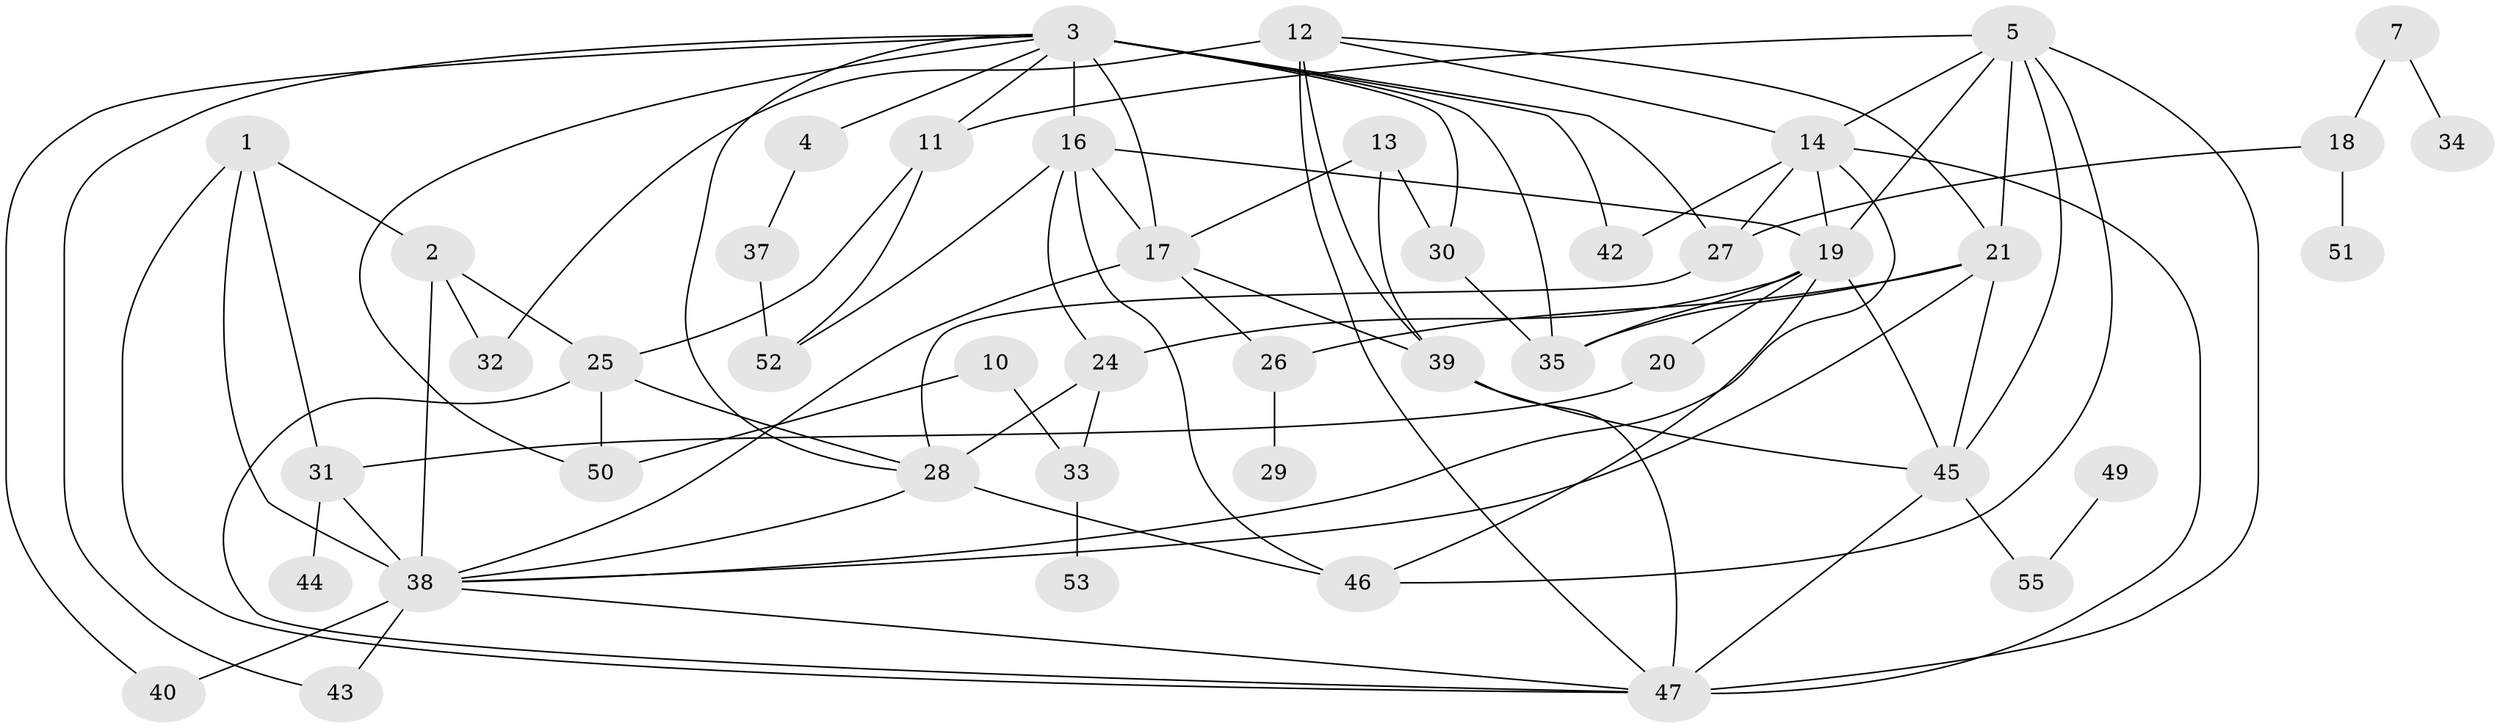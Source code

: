 // original degree distribution, {5: 0.05454545454545454, 4: 0.20909090909090908, 6: 0.045454545454545456, 2: 0.23636363636363636, 0: 0.08181818181818182, 1: 0.17272727272727273, 3: 0.17272727272727273, 7: 0.01818181818181818, 8: 0.00909090909090909}
// Generated by graph-tools (version 1.1) at 2025/33/03/09/25 02:33:42]
// undirected, 45 vertices, 88 edges
graph export_dot {
graph [start="1"]
  node [color=gray90,style=filled];
  1;
  2;
  3;
  4;
  5;
  7;
  10;
  11;
  12;
  13;
  14;
  16;
  17;
  18;
  19;
  20;
  21;
  24;
  25;
  26;
  27;
  28;
  29;
  30;
  31;
  32;
  33;
  34;
  35;
  37;
  38;
  39;
  40;
  42;
  43;
  44;
  45;
  46;
  47;
  49;
  50;
  51;
  52;
  53;
  55;
  1 -- 2 [weight=1.0];
  1 -- 31 [weight=1.0];
  1 -- 38 [weight=1.0];
  1 -- 47 [weight=1.0];
  2 -- 25 [weight=1.0];
  2 -- 32 [weight=1.0];
  2 -- 38 [weight=2.0];
  3 -- 4 [weight=1.0];
  3 -- 11 [weight=1.0];
  3 -- 16 [weight=2.0];
  3 -- 17 [weight=1.0];
  3 -- 27 [weight=1.0];
  3 -- 28 [weight=1.0];
  3 -- 30 [weight=2.0];
  3 -- 35 [weight=1.0];
  3 -- 40 [weight=1.0];
  3 -- 42 [weight=2.0];
  3 -- 43 [weight=1.0];
  3 -- 50 [weight=1.0];
  4 -- 37 [weight=1.0];
  5 -- 11 [weight=1.0];
  5 -- 14 [weight=1.0];
  5 -- 19 [weight=1.0];
  5 -- 21 [weight=2.0];
  5 -- 45 [weight=1.0];
  5 -- 46 [weight=1.0];
  5 -- 47 [weight=1.0];
  7 -- 18 [weight=1.0];
  7 -- 34 [weight=1.0];
  10 -- 33 [weight=1.0];
  10 -- 50 [weight=1.0];
  11 -- 25 [weight=1.0];
  11 -- 52 [weight=1.0];
  12 -- 14 [weight=1.0];
  12 -- 21 [weight=1.0];
  12 -- 32 [weight=1.0];
  12 -- 39 [weight=2.0];
  12 -- 47 [weight=1.0];
  13 -- 17 [weight=1.0];
  13 -- 30 [weight=2.0];
  13 -- 39 [weight=1.0];
  14 -- 19 [weight=2.0];
  14 -- 27 [weight=1.0];
  14 -- 38 [weight=1.0];
  14 -- 42 [weight=1.0];
  14 -- 47 [weight=1.0];
  16 -- 17 [weight=1.0];
  16 -- 19 [weight=1.0];
  16 -- 24 [weight=1.0];
  16 -- 46 [weight=1.0];
  16 -- 52 [weight=1.0];
  17 -- 26 [weight=2.0];
  17 -- 38 [weight=1.0];
  17 -- 39 [weight=1.0];
  18 -- 27 [weight=1.0];
  18 -- 51 [weight=1.0];
  19 -- 20 [weight=1.0];
  19 -- 24 [weight=1.0];
  19 -- 35 [weight=1.0];
  19 -- 45 [weight=1.0];
  19 -- 46 [weight=1.0];
  20 -- 31 [weight=1.0];
  21 -- 26 [weight=2.0];
  21 -- 35 [weight=1.0];
  21 -- 38 [weight=1.0];
  21 -- 45 [weight=1.0];
  24 -- 28 [weight=1.0];
  24 -- 33 [weight=1.0];
  25 -- 28 [weight=1.0];
  25 -- 47 [weight=1.0];
  25 -- 50 [weight=1.0];
  26 -- 29 [weight=3.0];
  27 -- 28 [weight=1.0];
  28 -- 38 [weight=1.0];
  28 -- 46 [weight=1.0];
  30 -- 35 [weight=1.0];
  31 -- 38 [weight=1.0];
  31 -- 44 [weight=1.0];
  33 -- 53 [weight=1.0];
  37 -- 52 [weight=1.0];
  38 -- 40 [weight=1.0];
  38 -- 43 [weight=1.0];
  38 -- 47 [weight=1.0];
  39 -- 45 [weight=1.0];
  39 -- 47 [weight=2.0];
  45 -- 47 [weight=1.0];
  45 -- 55 [weight=1.0];
  49 -- 55 [weight=1.0];
}
